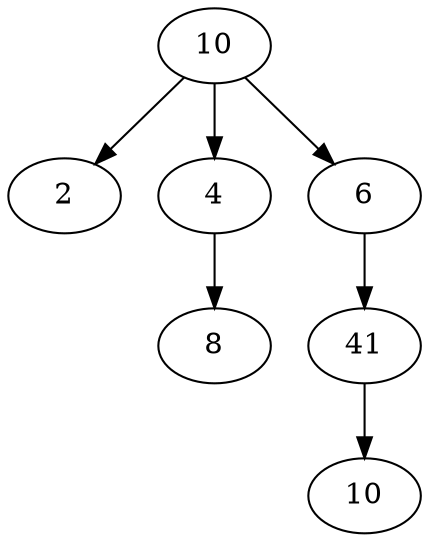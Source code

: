 digraph h {
aaadc[label="10"]
aaadd[label="2"]
aabaa[label="4"]
aabab[label="8"]
aabac[label="6"]
aabad[label="41"]
aabba[label="10"]
aaadc->aaadd
aaadc->aabaa
aabaa->aabab
aaadc->aabac
aabac->aabad
aabad->aabba
}
